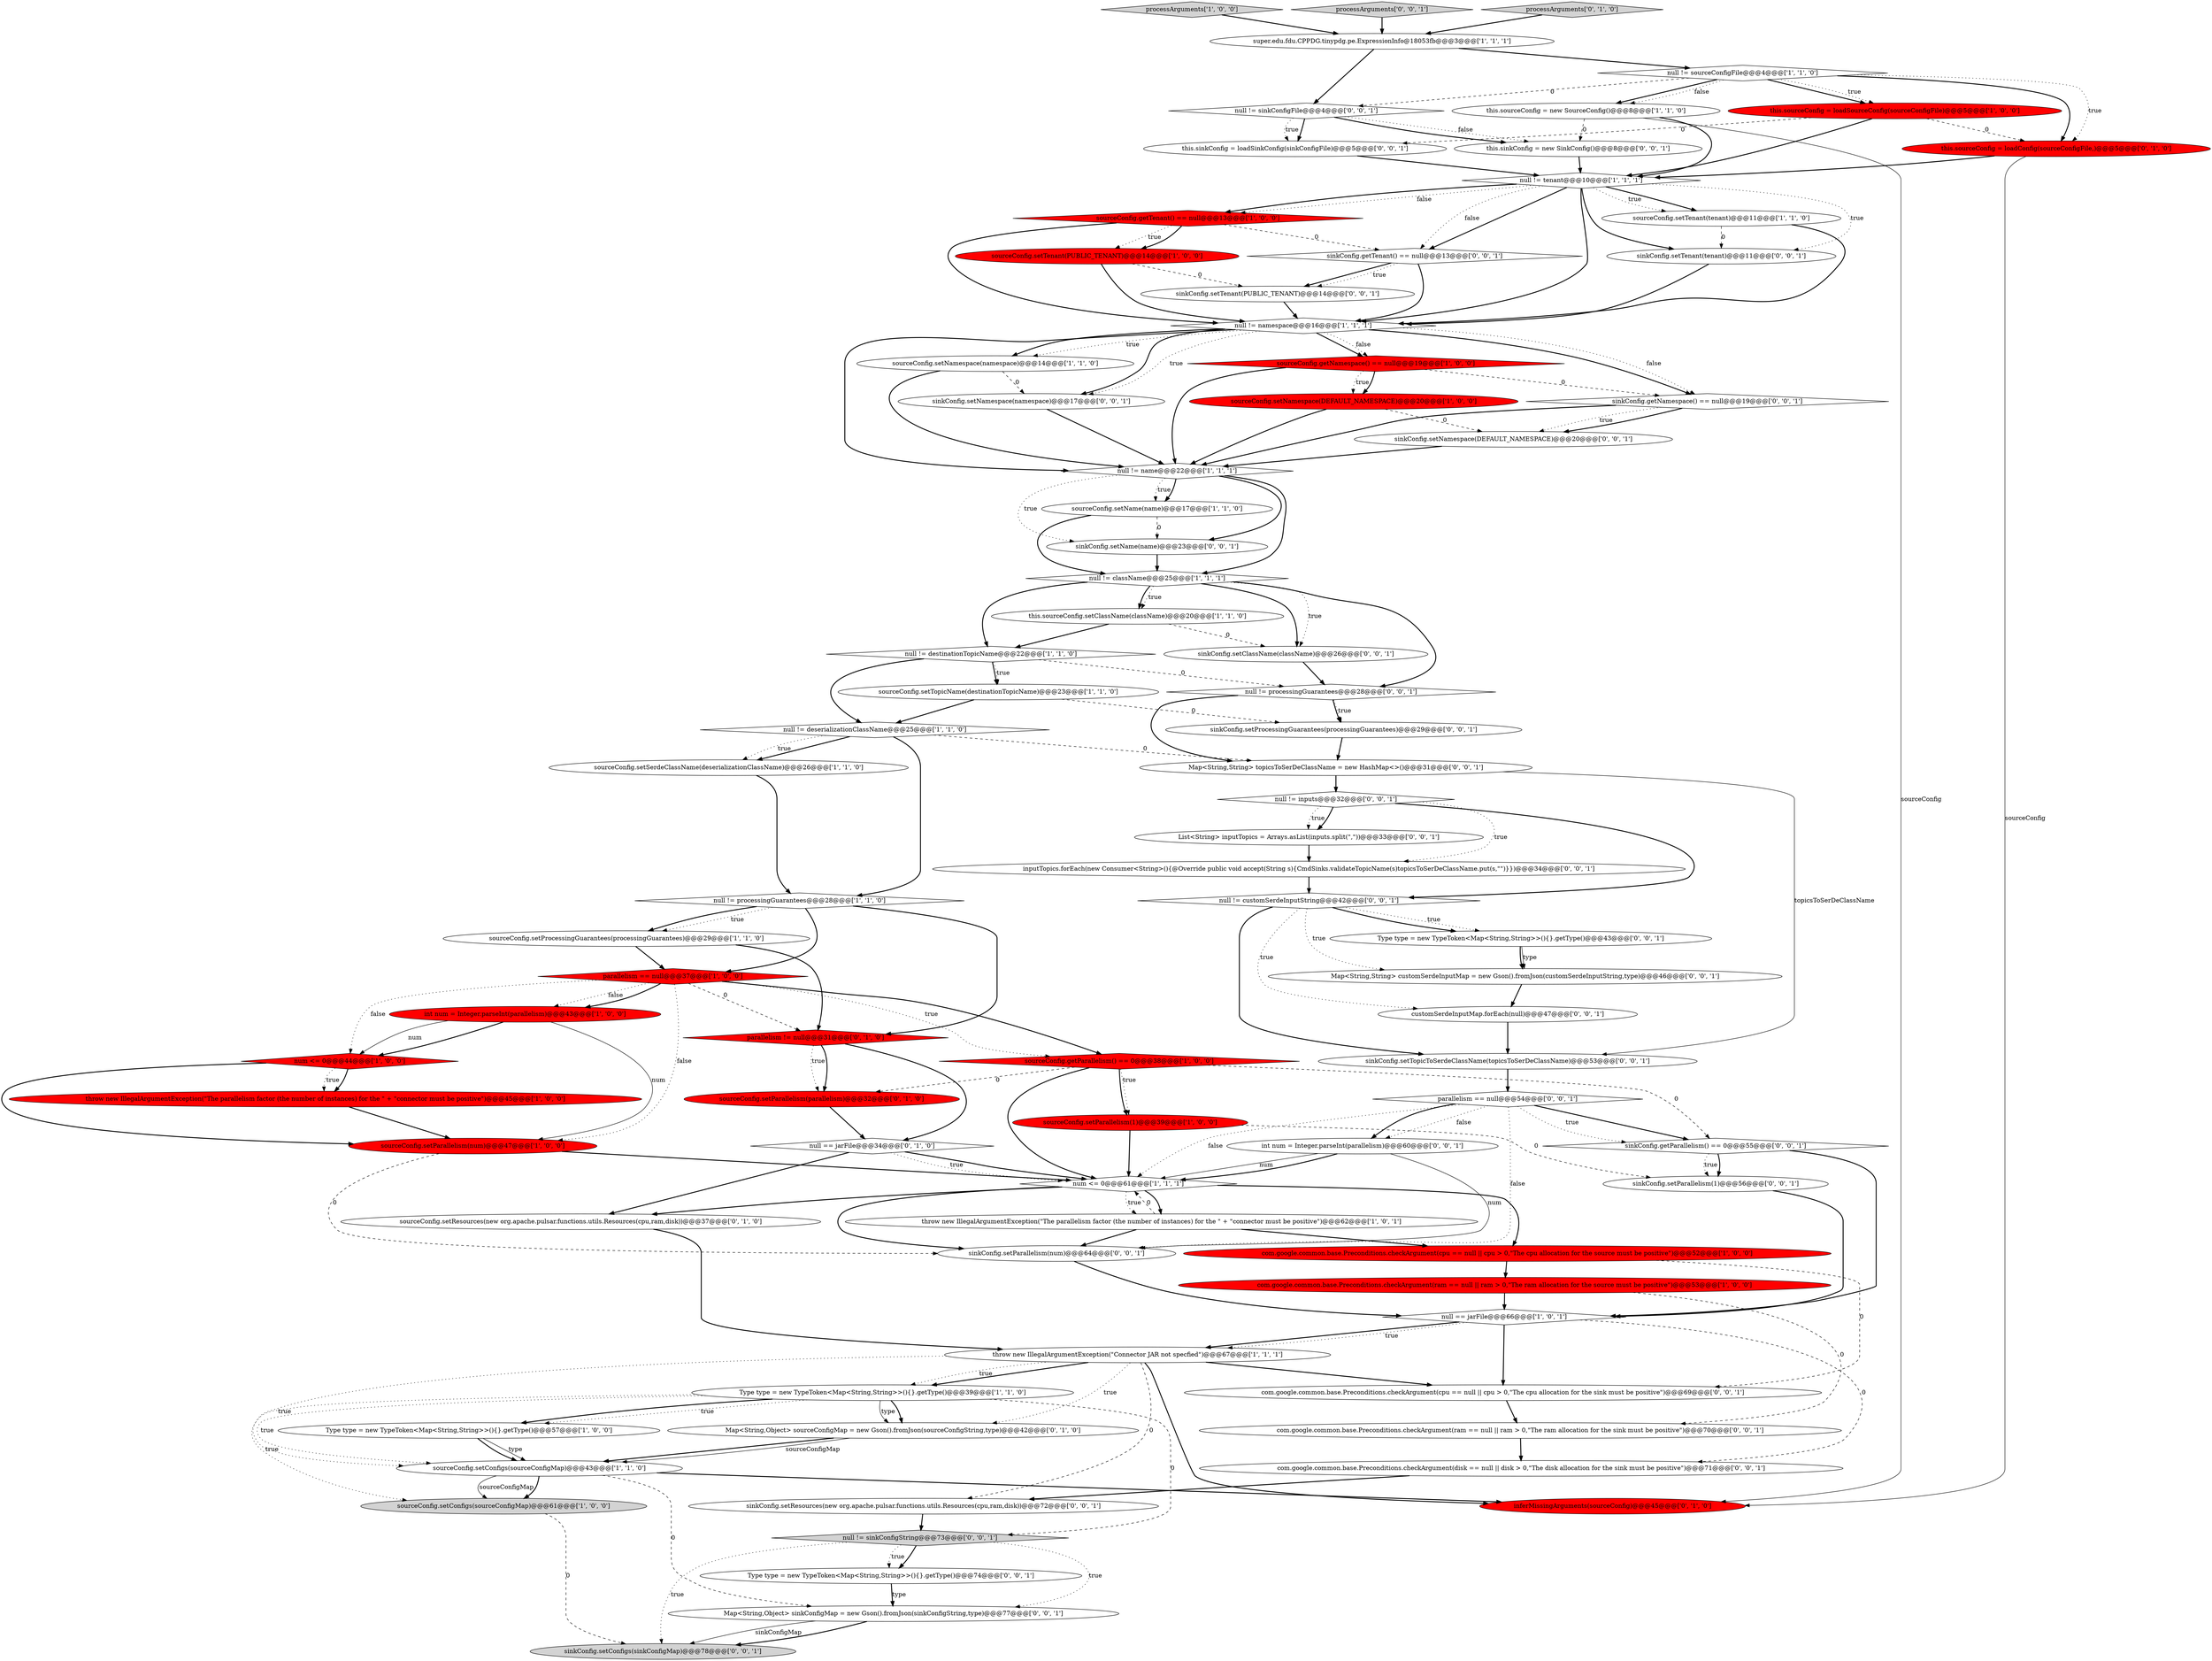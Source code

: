 digraph {
5 [style = filled, label = "sourceConfig.setParallelism(1)@@@39@@@['1', '0', '0']", fillcolor = red, shape = ellipse image = "AAA1AAABBB1BBB"];
67 [style = filled, label = "sinkConfig.setNamespace(DEFAULT_NAMESPACE)@@@20@@@['0', '0', '1']", fillcolor = white, shape = ellipse image = "AAA0AAABBB3BBB"];
66 [style = filled, label = "sinkConfig.getTenant() == null@@@13@@@['0', '0', '1']", fillcolor = white, shape = diamond image = "AAA0AAABBB3BBB"];
79 [style = filled, label = "this.sinkConfig = loadSinkConfig(sinkConfigFile)@@@5@@@['0', '0', '1']", fillcolor = white, shape = ellipse image = "AAA0AAABBB3BBB"];
44 [style = filled, label = "inferMissingArguments(sourceConfig)@@@45@@@['0', '1', '0']", fillcolor = red, shape = ellipse image = "AAA1AAABBB2BBB"];
9 [style = filled, label = "null != sourceConfigFile@@@4@@@['1', '1', '0']", fillcolor = white, shape = diamond image = "AAA0AAABBB1BBB"];
19 [style = filled, label = "sourceConfig.setNamespace(DEFAULT_NAMESPACE)@@@20@@@['1', '0', '0']", fillcolor = red, shape = ellipse image = "AAA1AAABBB1BBB"];
26 [style = filled, label = "num <= 0@@@61@@@['1', '1', '1']", fillcolor = white, shape = diamond image = "AAA0AAABBB1BBB"];
74 [style = filled, label = "null != sinkConfigString@@@73@@@['0', '0', '1']", fillcolor = lightgray, shape = diamond image = "AAA0AAABBB3BBB"];
6 [style = filled, label = "null != tenant@@@10@@@['1', '1', '1']", fillcolor = white, shape = diamond image = "AAA0AAABBB1BBB"];
15 [style = filled, label = "null != namespace@@@16@@@['1', '1', '1']", fillcolor = white, shape = diamond image = "AAA0AAABBB1BBB"];
43 [style = filled, label = "Map<String,Object> sourceConfigMap = new Gson().fromJson(sourceConfigString,type)@@@42@@@['0', '1', '0']", fillcolor = white, shape = ellipse image = "AAA0AAABBB2BBB"];
59 [style = filled, label = "sinkConfig.setName(name)@@@23@@@['0', '0', '1']", fillcolor = white, shape = ellipse image = "AAA0AAABBB3BBB"];
72 [style = filled, label = "List<String> inputTopics = Arrays.asList(inputs.split(\",\"))@@@33@@@['0', '0', '1']", fillcolor = white, shape = ellipse image = "AAA0AAABBB3BBB"];
50 [style = filled, label = "Type type = new TypeToken<Map<String,String>>(){}.getType()@@@43@@@['0', '0', '1']", fillcolor = white, shape = ellipse image = "AAA0AAABBB3BBB"];
62 [style = filled, label = "null != processingGuarantees@@@28@@@['0', '0', '1']", fillcolor = white, shape = diamond image = "AAA0AAABBB3BBB"];
46 [style = filled, label = "sourceConfig.setParallelism(parallelism)@@@32@@@['0', '1', '0']", fillcolor = red, shape = ellipse image = "AAA1AAABBB2BBB"];
73 [style = filled, label = "null != inputs@@@32@@@['0', '0', '1']", fillcolor = white, shape = diamond image = "AAA0AAABBB3BBB"];
64 [style = filled, label = "sinkConfig.setConfigs(sinkConfigMap)@@@78@@@['0', '0', '1']", fillcolor = lightgray, shape = ellipse image = "AAA0AAABBB3BBB"];
70 [style = filled, label = "inputTopics.forEach(new Consumer<String>(){@Override public void accept(String s){CmdSinks.validateTopicName(s)topicsToSerDeClassName.put(s,\"\")}})@@@34@@@['0', '0', '1']", fillcolor = white, shape = ellipse image = "AAA0AAABBB3BBB"];
68 [style = filled, label = "com.google.common.base.Preconditions.checkArgument(cpu == null || cpu > 0,\"The cpu allocation for the sink must be positive\")@@@69@@@['0', '0', '1']", fillcolor = white, shape = ellipse image = "AAA0AAABBB3BBB"];
75 [style = filled, label = "null != customSerdeInputString@@@42@@@['0', '0', '1']", fillcolor = white, shape = diamond image = "AAA0AAABBB3BBB"];
83 [style = filled, label = "parallelism == null@@@54@@@['0', '0', '1']", fillcolor = white, shape = diamond image = "AAA0AAABBB3BBB"];
29 [style = filled, label = "Type type = new TypeToken<Map<String,String>>(){}.getType()@@@39@@@['1', '1', '0']", fillcolor = white, shape = ellipse image = "AAA0AAABBB1BBB"];
77 [style = filled, label = "sinkConfig.setResources(new org.apache.pulsar.functions.utils.Resources(cpu,ram,disk))@@@72@@@['0', '0', '1']", fillcolor = white, shape = ellipse image = "AAA0AAABBB3BBB"];
39 [style = filled, label = "null != destinationTopicName@@@22@@@['1', '1', '0']", fillcolor = white, shape = diamond image = "AAA0AAABBB1BBB"];
22 [style = filled, label = "num <= 0@@@44@@@['1', '0', '0']", fillcolor = red, shape = diamond image = "AAA1AAABBB1BBB"];
23 [style = filled, label = "com.google.common.base.Preconditions.checkArgument(ram == null || ram > 0,\"The ram allocation for the source must be positive\")@@@53@@@['1', '0', '0']", fillcolor = red, shape = ellipse image = "AAA1AAABBB1BBB"];
36 [style = filled, label = "this.sourceConfig = loadSourceConfig(sourceConfigFile)@@@5@@@['1', '0', '0']", fillcolor = red, shape = ellipse image = "AAA1AAABBB1BBB"];
49 [style = filled, label = "sinkConfig.setTenant(tenant)@@@11@@@['0', '0', '1']", fillcolor = white, shape = ellipse image = "AAA0AAABBB3BBB"];
56 [style = filled, label = "sinkConfig.setProcessingGuarantees(processingGuarantees)@@@29@@@['0', '0', '1']", fillcolor = white, shape = ellipse image = "AAA0AAABBB3BBB"];
18 [style = filled, label = "sourceConfig.getTenant() == null@@@13@@@['1', '0', '0']", fillcolor = red, shape = diamond image = "AAA1AAABBB1BBB"];
11 [style = filled, label = "throw new IllegalArgumentException(\"Connector JAR not specfied\")@@@67@@@['1', '1', '1']", fillcolor = white, shape = ellipse image = "AAA0AAABBB1BBB"];
31 [style = filled, label = "sourceConfig.setSerdeClassName(deserializationClassName)@@@26@@@['1', '1', '0']", fillcolor = white, shape = ellipse image = "AAA0AAABBB1BBB"];
2 [style = filled, label = "sourceConfig.setTenant(tenant)@@@11@@@['1', '1', '0']", fillcolor = white, shape = ellipse image = "AAA0AAABBB1BBB"];
7 [style = filled, label = "sourceConfig.getParallelism() == 0@@@38@@@['1', '0', '0']", fillcolor = red, shape = diamond image = "AAA1AAABBB1BBB"];
37 [style = filled, label = "com.google.common.base.Preconditions.checkArgument(cpu == null || cpu > 0,\"The cpu allocation for the source must be positive\")@@@52@@@['1', '0', '0']", fillcolor = red, shape = ellipse image = "AAA1AAABBB1BBB"];
65 [style = filled, label = "sinkConfig.setParallelism(1)@@@56@@@['0', '0', '1']", fillcolor = white, shape = ellipse image = "AAA0AAABBB3BBB"];
12 [style = filled, label = "sourceConfig.setTopicName(destinationTopicName)@@@23@@@['1', '1', '0']", fillcolor = white, shape = ellipse image = "AAA0AAABBB1BBB"];
78 [style = filled, label = "sinkConfig.setNamespace(namespace)@@@17@@@['0', '0', '1']", fillcolor = white, shape = ellipse image = "AAA0AAABBB3BBB"];
80 [style = filled, label = "int num = Integer.parseInt(parallelism)@@@60@@@['0', '0', '1']", fillcolor = white, shape = ellipse image = "AAA0AAABBB3BBB"];
20 [style = filled, label = "sourceConfig.setConfigs(sourceConfigMap)@@@61@@@['1', '0', '0']", fillcolor = lightgray, shape = ellipse image = "AAA0AAABBB1BBB"];
58 [style = filled, label = "null != sinkConfigFile@@@4@@@['0', '0', '1']", fillcolor = white, shape = diamond image = "AAA0AAABBB3BBB"];
63 [style = filled, label = "com.google.common.base.Preconditions.checkArgument(ram == null || ram > 0,\"The ram allocation for the sink must be positive\")@@@70@@@['0', '0', '1']", fillcolor = white, shape = ellipse image = "AAA0AAABBB3BBB"];
3 [style = filled, label = "null == jarFile@@@66@@@['1', '0', '1']", fillcolor = white, shape = diamond image = "AAA0AAABBB1BBB"];
82 [style = filled, label = "this.sinkConfig = new SinkConfig()@@@8@@@['0', '0', '1']", fillcolor = white, shape = ellipse image = "AAA0AAABBB3BBB"];
13 [style = filled, label = "processArguments['1', '0', '0']", fillcolor = lightgray, shape = diamond image = "AAA0AAABBB1BBB"];
30 [style = filled, label = "null != processingGuarantees@@@28@@@['1', '1', '0']", fillcolor = white, shape = diamond image = "AAA0AAABBB1BBB"];
76 [style = filled, label = "sinkConfig.getNamespace() == null@@@19@@@['0', '0', '1']", fillcolor = white, shape = diamond image = "AAA0AAABBB3BBB"];
69 [style = filled, label = "sinkConfig.setParallelism(num)@@@64@@@['0', '0', '1']", fillcolor = white, shape = ellipse image = "AAA0AAABBB3BBB"];
42 [style = filled, label = "this.sourceConfig = loadConfig(sourceConfigFile,)@@@5@@@['0', '1', '0']", fillcolor = red, shape = ellipse image = "AAA1AAABBB2BBB"];
10 [style = filled, label = "null != name@@@22@@@['1', '1', '1']", fillcolor = white, shape = diamond image = "AAA0AAABBB1BBB"];
17 [style = filled, label = "throw new IllegalArgumentException(\"The parallelism factor (the number of instances) for the \" + \"connector must be positive\")@@@62@@@['1', '0', '1']", fillcolor = white, shape = ellipse image = "AAA0AAABBB1BBB"];
52 [style = filled, label = "processArguments['0', '0', '1']", fillcolor = lightgray, shape = diamond image = "AAA0AAABBB3BBB"];
55 [style = filled, label = "sinkConfig.getParallelism() == 0@@@55@@@['0', '0', '1']", fillcolor = white, shape = diamond image = "AAA0AAABBB3BBB"];
8 [style = filled, label = "parallelism == null@@@37@@@['1', '0', '0']", fillcolor = red, shape = diamond image = "AAA1AAABBB1BBB"];
60 [style = filled, label = "sinkConfig.setTenant(PUBLIC_TENANT)@@@14@@@['0', '0', '1']", fillcolor = white, shape = ellipse image = "AAA0AAABBB3BBB"];
21 [style = filled, label = "null != className@@@25@@@['1', '1', '1']", fillcolor = white, shape = diamond image = "AAA0AAABBB1BBB"];
28 [style = filled, label = "throw new IllegalArgumentException(\"The parallelism factor (the number of instances) for the \" + \"connector must be positive\")@@@45@@@['1', '0', '0']", fillcolor = red, shape = ellipse image = "AAA1AAABBB1BBB"];
1 [style = filled, label = "sourceConfig.setProcessingGuarantees(processingGuarantees)@@@29@@@['1', '1', '0']", fillcolor = white, shape = ellipse image = "AAA0AAABBB1BBB"];
0 [style = filled, label = "sourceConfig.getNamespace() == null@@@19@@@['1', '0', '0']", fillcolor = red, shape = diamond image = "AAA1AAABBB1BBB"];
45 [style = filled, label = "null == jarFile@@@34@@@['0', '1', '0']", fillcolor = white, shape = diamond image = "AAA0AAABBB2BBB"];
41 [style = filled, label = "sourceConfig.setResources(new org.apache.pulsar.functions.utils.Resources(cpu,ram,disk))@@@37@@@['0', '1', '0']", fillcolor = white, shape = ellipse image = "AAA0AAABBB2BBB"];
51 [style = filled, label = "Type type = new TypeToken<Map<String,String>>(){}.getType()@@@74@@@['0', '0', '1']", fillcolor = white, shape = ellipse image = "AAA0AAABBB3BBB"];
53 [style = filled, label = "sinkConfig.setClassName(className)@@@26@@@['0', '0', '1']", fillcolor = white, shape = ellipse image = "AAA0AAABBB3BBB"];
40 [style = filled, label = "parallelism != null@@@31@@@['0', '1', '0']", fillcolor = red, shape = diamond image = "AAA1AAABBB2BBB"];
57 [style = filled, label = "customSerdeInputMap.forEach(null)@@@47@@@['0', '0', '1']", fillcolor = white, shape = ellipse image = "AAA0AAABBB3BBB"];
24 [style = filled, label = "Type type = new TypeToken<Map<String,String>>(){}.getType()@@@57@@@['1', '0', '0']", fillcolor = white, shape = ellipse image = "AAA0AAABBB1BBB"];
81 [style = filled, label = "Map<String,String> customSerdeInputMap = new Gson().fromJson(customSerdeInputString,type)@@@46@@@['0', '0', '1']", fillcolor = white, shape = ellipse image = "AAA0AAABBB3BBB"];
34 [style = filled, label = "sourceConfig.setNamespace(namespace)@@@14@@@['1', '1', '0']", fillcolor = white, shape = ellipse image = "AAA0AAABBB1BBB"];
47 [style = filled, label = "processArguments['0', '1', '0']", fillcolor = lightgray, shape = diamond image = "AAA0AAABBB2BBB"];
33 [style = filled, label = "sourceConfig.setParallelism(num)@@@47@@@['1', '0', '0']", fillcolor = red, shape = ellipse image = "AAA1AAABBB1BBB"];
25 [style = filled, label = "int num = Integer.parseInt(parallelism)@@@43@@@['1', '0', '0']", fillcolor = red, shape = ellipse image = "AAA1AAABBB1BBB"];
27 [style = filled, label = "super.edu.fdu.CPPDG.tinypdg.pe.ExpressionInfo@18053fb@@@3@@@['1', '1', '1']", fillcolor = white, shape = ellipse image = "AAA0AAABBB1BBB"];
16 [style = filled, label = "null != deserializationClassName@@@25@@@['1', '1', '0']", fillcolor = white, shape = diamond image = "AAA0AAABBB1BBB"];
32 [style = filled, label = "this.sourceConfig = new SourceConfig()@@@8@@@['1', '1', '0']", fillcolor = white, shape = ellipse image = "AAA0AAABBB1BBB"];
4 [style = filled, label = "this.sourceConfig.setClassName(className)@@@20@@@['1', '1', '0']", fillcolor = white, shape = ellipse image = "AAA0AAABBB1BBB"];
35 [style = filled, label = "sourceConfig.setConfigs(sourceConfigMap)@@@43@@@['1', '1', '0']", fillcolor = white, shape = ellipse image = "AAA0AAABBB1BBB"];
38 [style = filled, label = "sourceConfig.setName(name)@@@17@@@['1', '1', '0']", fillcolor = white, shape = ellipse image = "AAA0AAABBB1BBB"];
48 [style = filled, label = "com.google.common.base.Preconditions.checkArgument(disk == null || disk > 0,\"The disk allocation for the sink must be positive\")@@@71@@@['0', '0', '1']", fillcolor = white, shape = ellipse image = "AAA0AAABBB3BBB"];
61 [style = filled, label = "Map<String,Object> sinkConfigMap = new Gson().fromJson(sinkConfigString,type)@@@77@@@['0', '0', '1']", fillcolor = white, shape = ellipse image = "AAA0AAABBB3BBB"];
71 [style = filled, label = "Map<String,String> topicsToSerDeClassName = new HashMap<>()@@@31@@@['0', '0', '1']", fillcolor = white, shape = ellipse image = "AAA0AAABBB3BBB"];
54 [style = filled, label = "sinkConfig.setTopicToSerdeClassName(topicsToSerDeClassName)@@@53@@@['0', '0', '1']", fillcolor = white, shape = ellipse image = "AAA0AAABBB3BBB"];
14 [style = filled, label = "sourceConfig.setTenant(PUBLIC_TENANT)@@@14@@@['1', '0', '0']", fillcolor = red, shape = ellipse image = "AAA1AAABBB1BBB"];
48->77 [style = bold, label=""];
32->44 [style = solid, label="sourceConfig"];
15->10 [style = bold, label=""];
3->68 [style = bold, label=""];
80->69 [style = solid, label="num"];
83->26 [style = dotted, label="false"];
25->22 [style = bold, label=""];
54->83 [style = bold, label=""];
63->48 [style = bold, label=""];
52->27 [style = bold, label=""];
10->38 [style = dotted, label="true"];
0->19 [style = dotted, label="true"];
75->50 [style = dotted, label="true"];
27->9 [style = bold, label=""];
79->6 [style = bold, label=""];
11->29 [style = bold, label=""];
27->58 [style = bold, label=""];
41->11 [style = bold, label=""];
47->27 [style = bold, label=""];
73->75 [style = bold, label=""];
51->61 [style = solid, label="type"];
29->20 [style = dotted, label="true"];
32->6 [style = bold, label=""];
74->51 [style = bold, label=""];
61->64 [style = bold, label=""];
7->26 [style = bold, label=""];
40->46 [style = dotted, label="true"];
50->81 [style = solid, label="type"];
5->65 [style = dashed, label="0"];
6->66 [style = bold, label=""];
6->18 [style = dotted, label="false"];
38->59 [style = dashed, label="0"];
6->66 [style = dotted, label="false"];
51->61 [style = bold, label=""];
43->35 [style = bold, label=""];
11->43 [style = dotted, label="true"];
15->0 [style = bold, label=""];
83->80 [style = dotted, label="false"];
2->15 [style = bold, label=""];
31->30 [style = bold, label=""];
17->69 [style = bold, label=""];
2->49 [style = dashed, label="0"];
29->43 [style = bold, label=""];
30->40 [style = bold, label=""];
66->60 [style = bold, label=""];
18->66 [style = dashed, label="0"];
30->8 [style = bold, label=""];
35->20 [style = solid, label="sourceConfigMap"];
8->33 [style = dotted, label="false"];
76->67 [style = dotted, label="true"];
62->56 [style = bold, label=""];
36->6 [style = bold, label=""];
45->41 [style = bold, label=""];
57->54 [style = bold, label=""];
4->53 [style = dashed, label="0"];
22->33 [style = bold, label=""];
71->54 [style = solid, label="topicsToSerDeClassName"];
15->34 [style = bold, label=""];
26->17 [style = bold, label=""];
35->44 [style = bold, label=""];
15->34 [style = dotted, label="true"];
0->19 [style = bold, label=""];
35->20 [style = bold, label=""];
10->59 [style = bold, label=""];
11->44 [style = bold, label=""];
56->71 [style = bold, label=""];
9->32 [style = bold, label=""];
18->15 [style = bold, label=""];
15->76 [style = bold, label=""];
3->11 [style = bold, label=""];
77->74 [style = bold, label=""];
8->7 [style = dotted, label="true"];
6->49 [style = bold, label=""];
7->55 [style = dashed, label="0"];
23->3 [style = bold, label=""];
66->15 [style = bold, label=""];
76->10 [style = bold, label=""];
10->21 [style = bold, label=""];
11->35 [style = dotted, label="true"];
9->42 [style = dotted, label="true"];
17->37 [style = bold, label=""];
74->61 [style = dotted, label="true"];
58->79 [style = bold, label=""];
6->2 [style = bold, label=""];
15->78 [style = bold, label=""];
78->10 [style = bold, label=""];
7->5 [style = bold, label=""];
55->65 [style = bold, label=""];
15->0 [style = dotted, label="false"];
74->51 [style = dotted, label="true"];
29->43 [style = solid, label="type"];
70->75 [style = bold, label=""];
81->57 [style = bold, label=""];
6->49 [style = dotted, label="true"];
39->12 [style = bold, label=""];
8->22 [style = dotted, label="false"];
26->37 [style = bold, label=""];
14->15 [style = bold, label=""];
39->62 [style = dashed, label="0"];
15->78 [style = dotted, label="true"];
59->21 [style = bold, label=""];
67->10 [style = bold, label=""];
21->4 [style = bold, label=""];
83->55 [style = bold, label=""];
3->48 [style = dashed, label="0"];
73->72 [style = dotted, label="true"];
66->60 [style = dotted, label="true"];
8->40 [style = dashed, label="0"];
39->16 [style = bold, label=""];
1->8 [style = bold, label=""];
80->26 [style = solid, label="num"];
9->42 [style = bold, label=""];
11->77 [style = dashed, label="0"];
8->25 [style = dotted, label="false"];
6->18 [style = bold, label=""];
25->22 [style = solid, label="num"];
4->39 [style = bold, label=""];
35->61 [style = dashed, label="0"];
68->63 [style = bold, label=""];
9->32 [style = dotted, label="false"];
11->29 [style = dotted, label="true"];
58->79 [style = dotted, label="true"];
58->82 [style = dotted, label="false"];
0->76 [style = dashed, label="0"];
5->26 [style = bold, label=""];
43->35 [style = solid, label="sourceConfigMap"];
21->62 [style = bold, label=""];
19->10 [style = bold, label=""];
80->26 [style = bold, label=""];
22->28 [style = bold, label=""];
6->15 [style = bold, label=""];
33->26 [style = bold, label=""];
23->63 [style = dashed, label="0"];
7->5 [style = dotted, label="true"];
53->62 [style = bold, label=""];
83->80 [style = bold, label=""];
24->35 [style = solid, label="type"];
26->41 [style = bold, label=""];
71->73 [style = bold, label=""];
13->27 [style = bold, label=""];
6->2 [style = dotted, label="true"];
75->57 [style = dotted, label="true"];
21->39 [style = bold, label=""];
76->67 [style = bold, label=""];
7->46 [style = dashed, label="0"];
50->81 [style = bold, label=""];
21->53 [style = dotted, label="true"];
16->31 [style = bold, label=""];
26->17 [style = dotted, label="true"];
16->30 [style = bold, label=""];
74->64 [style = dotted, label="true"];
73->72 [style = bold, label=""];
45->26 [style = dotted, label="true"];
69->3 [style = bold, label=""];
49->15 [style = bold, label=""];
73->70 [style = dotted, label="true"];
39->12 [style = dotted, label="true"];
16->31 [style = dotted, label="true"];
29->24 [style = dotted, label="true"];
75->54 [style = bold, label=""];
26->69 [style = bold, label=""];
10->38 [style = bold, label=""];
33->69 [style = dashed, label="0"];
9->36 [style = bold, label=""];
3->11 [style = dotted, label="true"];
30->1 [style = dotted, label="true"];
65->3 [style = bold, label=""];
37->68 [style = dashed, label="0"];
34->78 [style = dashed, label="0"];
30->1 [style = bold, label=""];
42->44 [style = solid, label="sourceConfig"];
1->40 [style = bold, label=""];
24->35 [style = bold, label=""];
82->6 [style = bold, label=""];
72->70 [style = bold, label=""];
75->81 [style = dotted, label="true"];
9->36 [style = dotted, label="true"];
11->68 [style = bold, label=""];
75->50 [style = bold, label=""];
10->59 [style = dotted, label="true"];
20->64 [style = dashed, label="0"];
22->28 [style = dotted, label="true"];
19->67 [style = dashed, label="0"];
60->15 [style = bold, label=""];
12->16 [style = bold, label=""];
36->79 [style = dashed, label="0"];
55->3 [style = bold, label=""];
16->71 [style = dashed, label="0"];
32->82 [style = dashed, label="0"];
37->23 [style = bold, label=""];
34->10 [style = bold, label=""];
21->4 [style = dotted, label="true"];
18->14 [style = dotted, label="true"];
8->7 [style = bold, label=""];
36->42 [style = dashed, label="0"];
40->46 [style = bold, label=""];
14->60 [style = dashed, label="0"];
0->10 [style = bold, label=""];
55->65 [style = dotted, label="true"];
62->71 [style = bold, label=""];
28->33 [style = bold, label=""];
42->6 [style = bold, label=""];
83->69 [style = dotted, label="false"];
61->64 [style = solid, label="sinkConfigMap"];
83->55 [style = dotted, label="true"];
9->58 [style = dashed, label="0"];
38->21 [style = bold, label=""];
46->45 [style = bold, label=""];
17->26 [style = dashed, label="0"];
45->26 [style = bold, label=""];
40->45 [style = bold, label=""];
62->56 [style = dotted, label="true"];
12->56 [style = dashed, label="0"];
25->33 [style = solid, label="num"];
29->74 [style = dashed, label="0"];
29->24 [style = bold, label=""];
58->82 [style = bold, label=""];
8->25 [style = bold, label=""];
18->14 [style = bold, label=""];
29->35 [style = dotted, label="true"];
15->76 [style = dotted, label="false"];
21->53 [style = bold, label=""];
}
